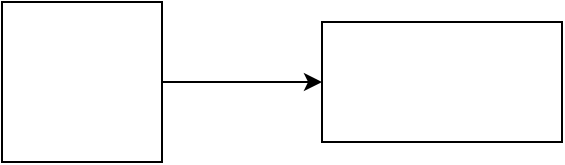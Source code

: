 <mxfile version="20.3.0" type="device"><diagram id="LnMHByIaRUjbhbDqk8ze" name="Страница 1"><mxGraphModel dx="1102" dy="1025" grid="1" gridSize="10" guides="1" tooltips="1" connect="1" arrows="1" fold="1" page="1" pageScale="1" pageWidth="827" pageHeight="1169" math="0" shadow="0"><root><mxCell id="0"/><mxCell id="1" parent="0"/><mxCell id="VS2l5jEw6ahxAE-ZJ6L7-1" value="" style="whiteSpace=wrap;html=1;aspect=fixed;" vertex="1" parent="1"><mxGeometry x="260" y="250" width="80" height="80" as="geometry"/></mxCell><mxCell id="VS2l5jEw6ahxAE-ZJ6L7-2" value="" style="endArrow=classic;html=1;rounded=0;exitX=1;exitY=0.5;exitDx=0;exitDy=0;" edge="1" parent="1" source="VS2l5jEw6ahxAE-ZJ6L7-1" target="VS2l5jEw6ahxAE-ZJ6L7-3"><mxGeometry width="50" height="50" relative="1" as="geometry"><mxPoint x="420" y="330" as="sourcePoint"/><mxPoint x="480" y="290" as="targetPoint"/></mxGeometry></mxCell><mxCell id="VS2l5jEw6ahxAE-ZJ6L7-3" value="" style="rounded=0;whiteSpace=wrap;html=1;" vertex="1" parent="1"><mxGeometry x="420" y="260" width="120" height="60" as="geometry"/></mxCell></root></mxGraphModel></diagram></mxfile>